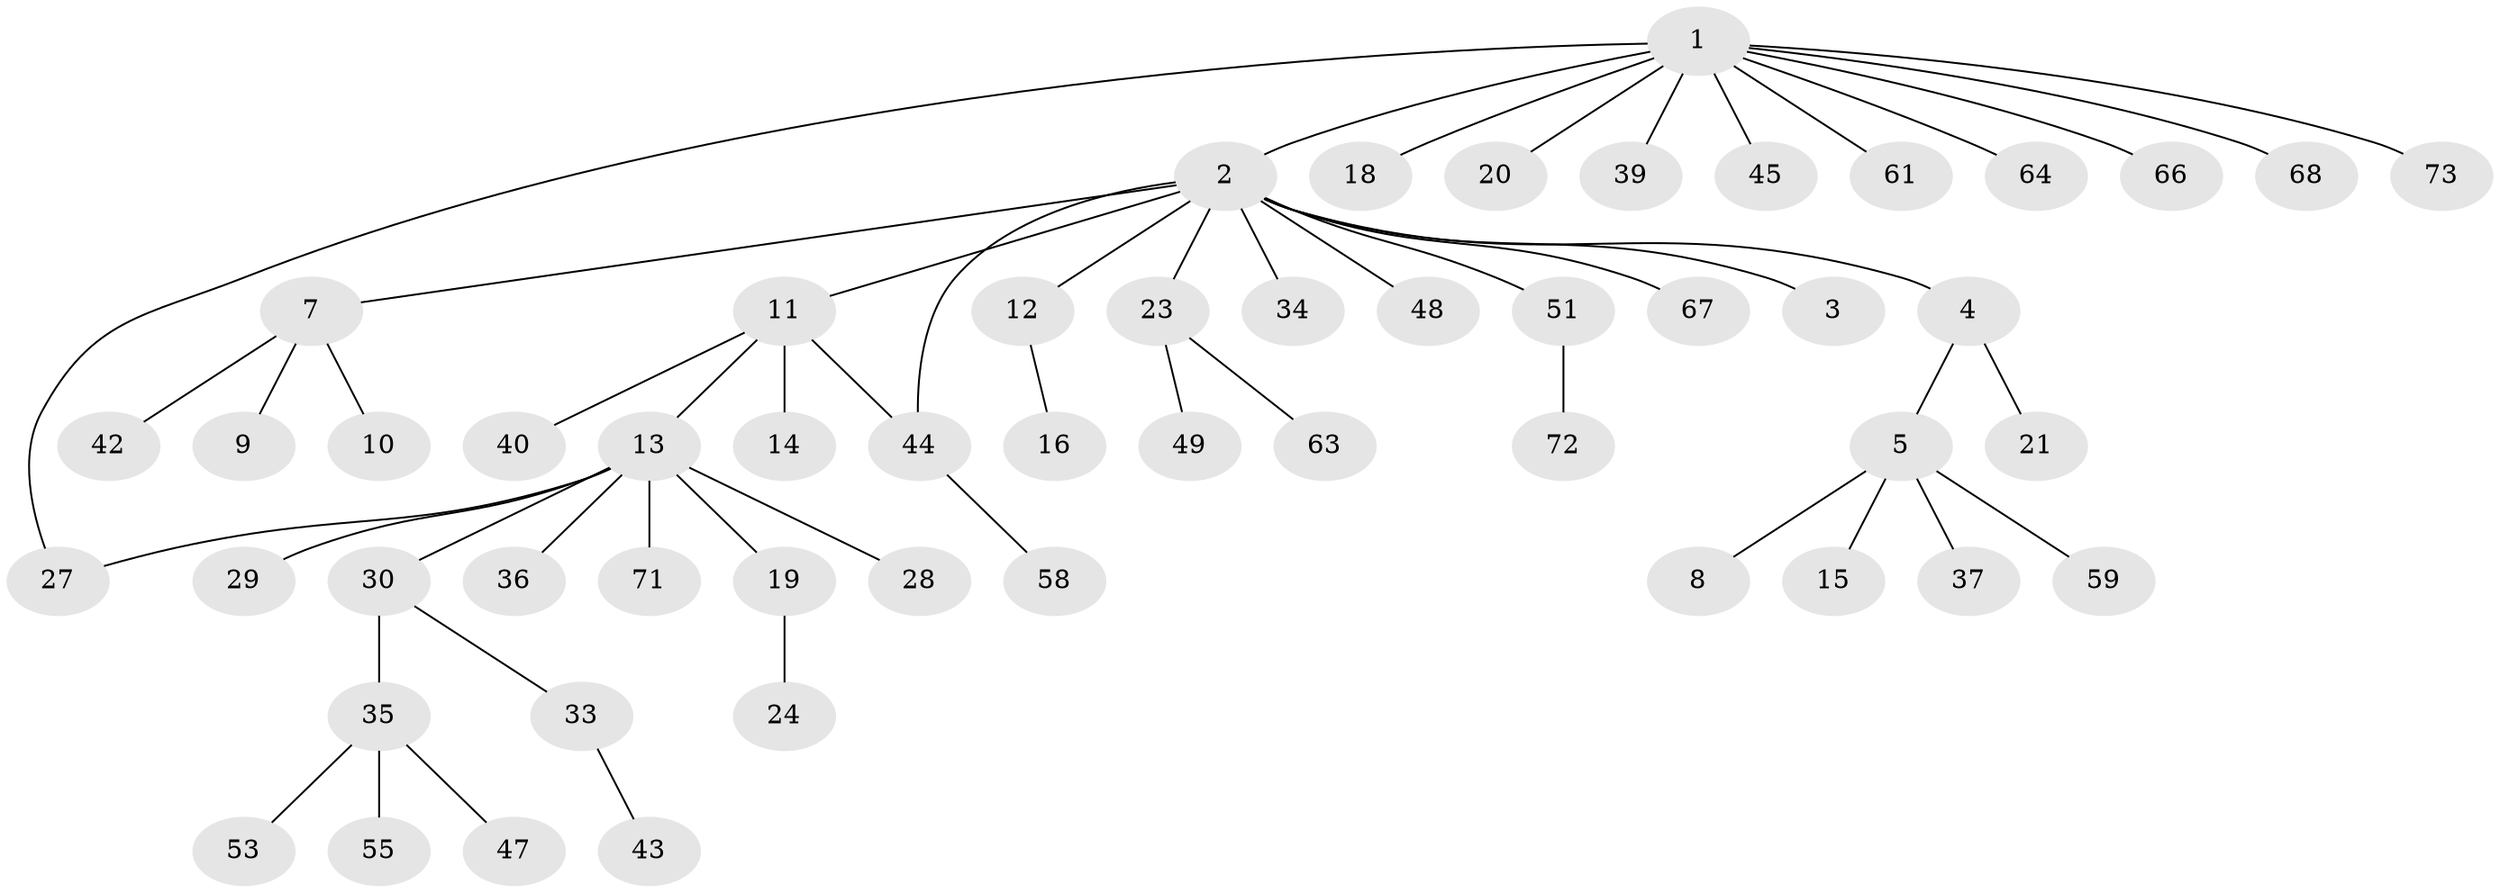 // Generated by graph-tools (version 1.1) at 2025/23/03/03/25 07:23:50]
// undirected, 53 vertices, 54 edges
graph export_dot {
graph [start="1"]
  node [color=gray90,style=filled];
  1 [super="+6"];
  2 [super="+26"];
  3;
  4 [super="+41"];
  5 [super="+65"];
  7 [super="+22"];
  8;
  9;
  10;
  11 [super="+17"];
  12;
  13 [super="+25"];
  14;
  15;
  16;
  18;
  19 [super="+70"];
  20 [super="+38"];
  21;
  23 [super="+32"];
  24;
  27 [super="+31"];
  28;
  29 [super="+50"];
  30;
  33 [super="+57"];
  34;
  35 [super="+46"];
  36 [super="+52"];
  37;
  39 [super="+56"];
  40;
  42;
  43;
  44;
  45 [super="+69"];
  47;
  48;
  49;
  51 [super="+54"];
  53 [super="+60"];
  55;
  58 [super="+62"];
  59;
  61;
  63;
  64;
  66;
  67;
  68;
  71;
  72;
  73;
  1 -- 2 [weight=2];
  1 -- 18;
  1 -- 20;
  1 -- 27;
  1 -- 45;
  1 -- 61;
  1 -- 64;
  1 -- 68;
  1 -- 73;
  1 -- 66;
  1 -- 39;
  2 -- 3;
  2 -- 4;
  2 -- 7;
  2 -- 11;
  2 -- 12;
  2 -- 23;
  2 -- 34;
  2 -- 44;
  2 -- 48;
  2 -- 51;
  2 -- 67;
  4 -- 5;
  4 -- 21;
  5 -- 8;
  5 -- 15;
  5 -- 37;
  5 -- 59;
  7 -- 9;
  7 -- 10;
  7 -- 42;
  11 -- 13;
  11 -- 14;
  11 -- 40;
  11 -- 44;
  12 -- 16;
  13 -- 19;
  13 -- 28;
  13 -- 36;
  13 -- 71;
  13 -- 29;
  13 -- 27;
  13 -- 30;
  19 -- 24;
  23 -- 49;
  23 -- 63;
  30 -- 33;
  30 -- 35;
  33 -- 43;
  35 -- 53;
  35 -- 55;
  35 -- 47;
  44 -- 58;
  51 -- 72;
}
